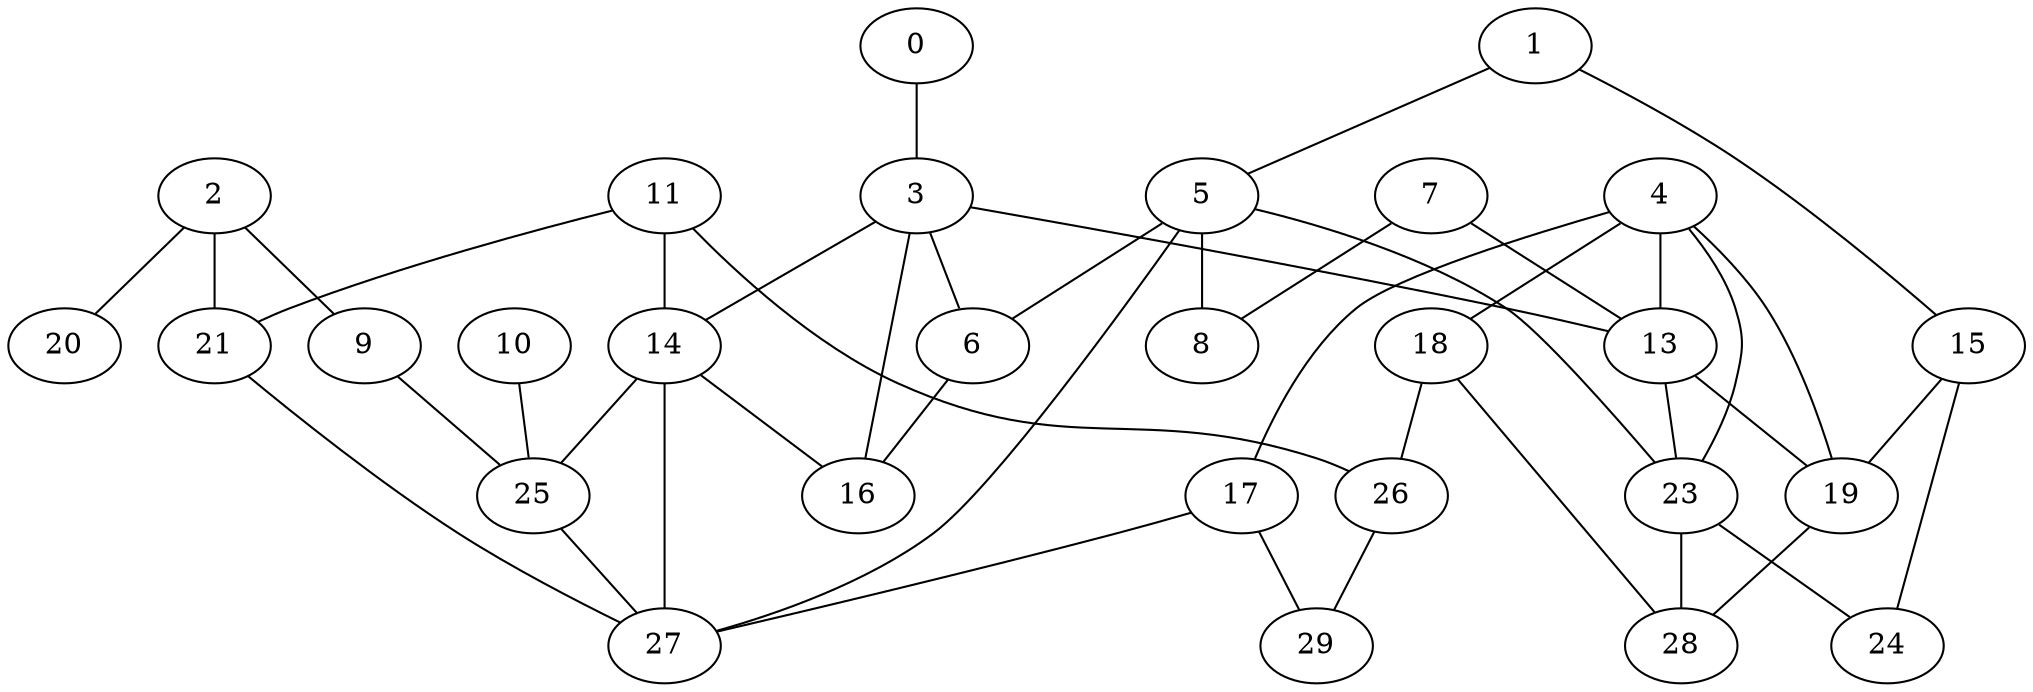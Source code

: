 graph G {
    "5" -- "6";
    "4" -- "18";
    "17" -- "29";
    "1" -- "15";
    "18" -- "26";
    "25" -- "27";
    "11" -- "14";
    "15" -- "19";
    "0" -- "3";
    "5" -- "23";
    "9" -- "25";
    "5" -- "8";
    "3" -- "14";
    "2" -- "9";
    "4" -- "19";
    "21" -- "27";
    "26" -- "29";
    "4" -- "13";
    "1" -- "5";
    "4" -- "23";
    "14" -- "27";
    "3" -- "6";
    "3" -- "16";
    "19" -- "28";
    "3" -- "13";
    "2" -- "20";
    "11" -- "26";
    "18" -- "28";
    "11" -- "21";
    "13" -- "19";
    "17" -- "27";
    "23" -- "24";
    "13" -- "23";
    "15" -- "24";
    "14" -- "16";
    "23" -- "28";
    "2" -- "21";
    "7" -- "13";
    "4" -- "17";
    "14" -- "25";
    "10" -- "25";
    "5" -- "27";
    "7" -- "8";
    "6" -- "16";
}
